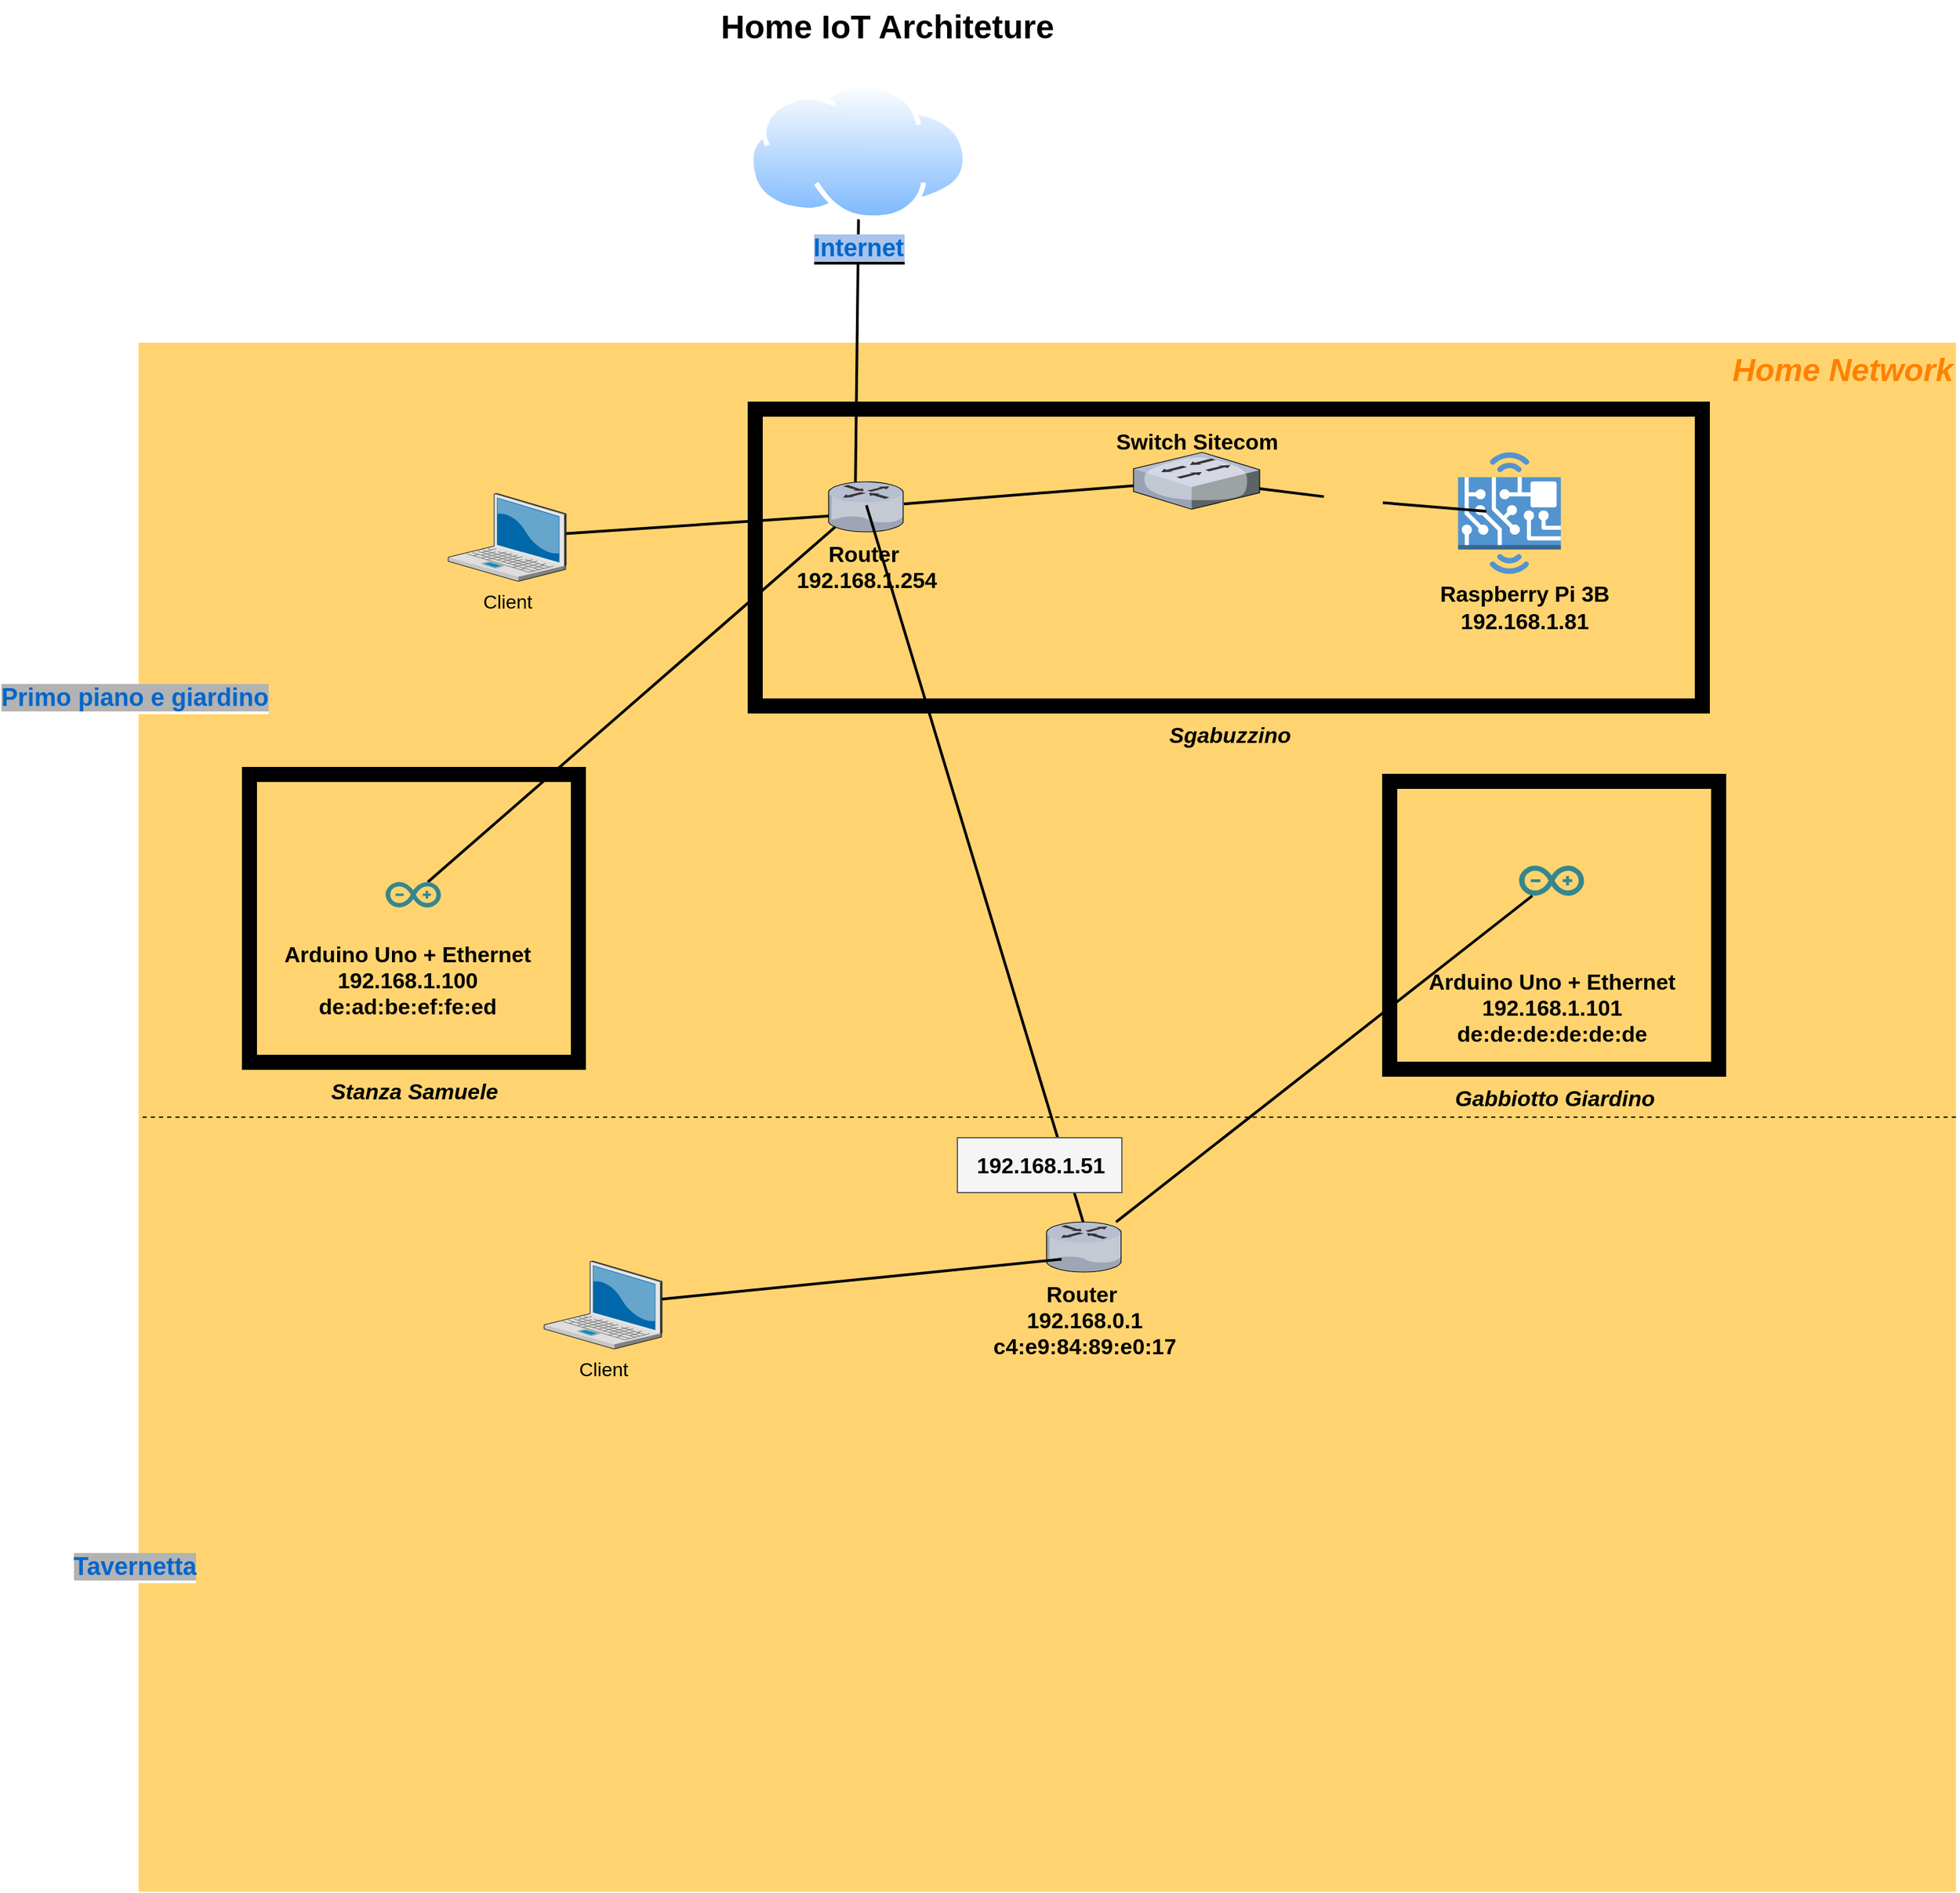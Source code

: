 <mxfile version="20.8.10" type="github">
  <diagram name="Page-1" id="e3a06f82-3646-2815-327d-82caf3d4e204">
    <mxGraphModel dx="1687" dy="889" grid="1" gridSize="10" guides="1" tooltips="1" connect="1" arrows="1" fold="1" page="1" pageScale="1.5" pageWidth="1169" pageHeight="826" background="none" math="0" shadow="0">
      <root>
        <mxCell id="0" style=";html=1;" />
        <mxCell id="1" style=";html=1;" parent="0" />
        <mxCell id="JWaV_-7sBsLBWSCKmQxA-106" value="" style="group" parent="1" vertex="1" connectable="0">
          <mxGeometry x="210" y="300" width="1350" height="1130" as="geometry" />
        </mxCell>
        <mxCell id="JWaV_-7sBsLBWSCKmQxA-105" value="" style="group;movable=1;resizable=1;rotatable=1;deletable=1;editable=1;connectable=1;" parent="JWaV_-7sBsLBWSCKmQxA-106" vertex="1" connectable="0">
          <mxGeometry width="1350" height="1130" as="geometry" />
        </mxCell>
        <mxCell id="6a7d8f32e03d9370-57" value="&lt;div style=&quot;&quot;&gt;&lt;span style=&quot;background-color: initial;&quot;&gt;&lt;font style=&quot;font-size: 23px;&quot; color=&quot;#ff8000&quot;&gt;&lt;b&gt;&lt;i&gt;Home Network&lt;/i&gt;&lt;/b&gt;&lt;/font&gt;&lt;/span&gt;&lt;/div&gt;" style="whiteSpace=wrap;html=1;fillColor=#FFD470;gradientColor=none;fontSize=14;strokeColor=none;verticalAlign=top;align=right;" parent="JWaV_-7sBsLBWSCKmQxA-105" vertex="1">
          <mxGeometry x="24.107" width="1325.893" height="1130" as="geometry" />
        </mxCell>
        <mxCell id="JWaV_-7sBsLBWSCKmQxA-92" value="&lt;font color=&quot;#0066cc&quot; style=&quot;font-size: 18px; background-color: rgb(179, 179, 179);&quot;&gt;&lt;b style=&quot;&quot;&gt;Primo piano e giardino&lt;/b&gt;&lt;/font&gt;" style="shape=image;html=1;verticalAlign=top;verticalLabelPosition=bottom;labelBackgroundColor=#ffffff;imageAspect=0;aspect=fixed;image=https://cdn1.iconfinder.com/data/icons/material-core/20/home-128.png;fontSize=9;fontColor=#B5739D;" parent="JWaV_-7sBsLBWSCKmQxA-105" vertex="1">
          <mxGeometry y="199.996" width="42.292" height="42.292" as="geometry" />
        </mxCell>
        <mxCell id="JWaV_-7sBsLBWSCKmQxA-96" value="" style="endArrow=none;dashed=1;html=1;rounded=0;fontSize=9;fontColor=#B5739D;exitX=1;exitY=0.5;exitDx=0;exitDy=0;entryX=0;entryY=0.5;entryDx=0;entryDy=0;" parent="JWaV_-7sBsLBWSCKmQxA-105" source="6a7d8f32e03d9370-57" target="6a7d8f32e03d9370-57" edge="1">
          <mxGeometry width="50" height="50" relative="1" as="geometry">
            <mxPoint x="747.321" y="467.586" as="sourcePoint" />
            <mxPoint x="787.5" y="428.621" as="targetPoint" />
          </mxGeometry>
        </mxCell>
        <mxCell id="JWaV_-7sBsLBWSCKmQxA-108" value="Client" style="verticalLabelPosition=bottom;aspect=fixed;html=1;verticalAlign=top;strokeColor=none;shape=mxgraph.citrix.laptop_2;fillColor=#66B2FF;gradientColor=#0066CC;fontSize=14;" parent="JWaV_-7sBsLBWSCKmQxA-105" vertex="1">
          <mxGeometry x="320" y="670" width="86" height="64.13" as="geometry" />
        </mxCell>
        <mxCell id="JWaV_-7sBsLBWSCKmQxA-35" value="" style="group" parent="JWaV_-7sBsLBWSCKmQxA-105" vertex="1" connectable="0">
          <mxGeometry x="980" y="330" width="175" height="190" as="geometry" />
        </mxCell>
        <mxCell id="JWaV_-7sBsLBWSCKmQxA-17" value="" style="group" parent="JWaV_-7sBsLBWSCKmQxA-35" vertex="1" connectable="0">
          <mxGeometry x="11" width="128" height="128" as="geometry" />
        </mxCell>
        <mxCell id="JWaV_-7sBsLBWSCKmQxA-13" value="" style="shape=image;html=1;verticalAlign=top;verticalLabelPosition=bottom;labelBackgroundColor=#ffffff;imageAspect=0;aspect=fixed;image=https://cdn2.iconfinder.com/data/icons/electronic-13/480/3-electronic-arduino-chipset-icon-2-128.png" parent="JWaV_-7sBsLBWSCKmQxA-17" vertex="1">
          <mxGeometry width="128" height="128" as="geometry" />
        </mxCell>
        <mxCell id="JWaV_-7sBsLBWSCKmQxA-15" value="" style="dashed=0;outlineConnect=0;html=1;align=center;labelPosition=center;verticalLabelPosition=bottom;verticalAlign=top;shape=mxgraph.weblogos.arduino;fillColor=#36868D;strokeColor=none" parent="JWaV_-7sBsLBWSCKmQxA-17" vertex="1">
          <mxGeometry x="40.3" y="51.5" width="47.4" height="22" as="geometry" />
        </mxCell>
        <mxCell id="JWaV_-7sBsLBWSCKmQxA-34" value="&lt;font color=&quot;#000000&quot; style=&quot;font-size: 16px;&quot;&gt;&lt;b&gt;Arduino Uno + Ethernet&lt;br&gt;192.168.1.101&lt;br&gt;de:de:de:de:de:de&lt;br&gt;&lt;/b&gt;&lt;/font&gt;" style="text;html=1;align=center;verticalAlign=middle;resizable=0;points=[];autosize=1;strokeColor=none;fillColor=none;fontColor=#FF8000;" parent="JWaV_-7sBsLBWSCKmQxA-35" vertex="1">
          <mxGeometry x="-25" y="120" width="200" height="70" as="geometry" />
        </mxCell>
        <mxCell id="tw1x2rw4JNAtCxhjFe1h-1" value="" style="group" vertex="1" connectable="0" parent="JWaV_-7sBsLBWSCKmQxA-105">
          <mxGeometry x="931.9" y="315" width="250" height="220" as="geometry" />
        </mxCell>
        <mxCell id="tw1x2rw4JNAtCxhjFe1h-7" value="&lt;b&gt;&lt;i&gt;Gabbiotto Giardino&lt;/i&gt;&lt;/b&gt;" style="verticalLabelPosition=bottom;html=1;verticalAlign=top;align=center;shape=mxgraph.floorplan.room;fillColor=strokeColor;labelBackgroundColor=none;fontSize=16;fontColor=#000000;" vertex="1" parent="tw1x2rw4JNAtCxhjFe1h-1">
          <mxGeometry width="250" height="220" as="geometry" />
        </mxCell>
        <mxCell id="JWaV_-7sBsLBWSCKmQxA-98" value="&lt;font color=&quot;#0066cc&quot; style=&quot;font-size: 18px; background-color: rgb(179, 179, 179);&quot;&gt;&lt;b style=&quot;&quot;&gt;Tavernetta&lt;/b&gt;&lt;/font&gt;" style="shape=image;html=1;verticalAlign=top;verticalLabelPosition=bottom;labelBackgroundColor=#ffffff;imageAspect=0;aspect=fixed;image=https://cdn1.iconfinder.com/data/icons/material-core/20/home-128.png;fontSize=9;fontColor=#B5739D;movable=1;resizable=1;rotatable=1;deletable=1;editable=1;connectable=1;" parent="JWaV_-7sBsLBWSCKmQxA-106" vertex="1">
          <mxGeometry y="833.862" width="42.292" height="42.292" as="geometry" />
        </mxCell>
        <mxCell id="6a7d8f32e03d9370-35" style="edgeStyle=none;rounded=0;html=1;startSize=10;endSize=10;jettySize=auto;orthogonalLoop=1;fontSize=14;endArrow=none;endFill=0;strokeWidth=2;entryX=0.059;entryY=0.678;entryDx=0;entryDy=0;entryPerimeter=0;" parent="1" source="6a7d8f32e03d9370-2" target="6a7d8f32e03d9370-13" edge="1">
          <mxGeometry relative="1" as="geometry">
            <mxPoint x="487" y="713.32" as="targetPoint" />
          </mxGeometry>
        </mxCell>
        <mxCell id="6a7d8f32e03d9370-2" value="Client" style="verticalLabelPosition=bottom;aspect=fixed;html=1;verticalAlign=top;strokeColor=none;shape=mxgraph.citrix.laptop_2;fillColor=#66B2FF;gradientColor=#0066CC;fontSize=14;" parent="1" vertex="1">
          <mxGeometry x="460" y="410" width="86" height="64.13" as="geometry" />
        </mxCell>
        <mxCell id="6a7d8f32e03d9370-62" value="Home IoT Architeture" style="text;strokeColor=none;fillColor=none;html=1;fontSize=24;fontStyle=1;verticalAlign=middle;align=center;" parent="1" vertex="1">
          <mxGeometry x="349" y="50" width="861" height="40" as="geometry" />
        </mxCell>
        <mxCell id="B9Zo2BwohG0ni2MZEKjd-18" style="edgeStyle=none;rounded=0;html=1;startSize=10;endSize=10;jettySize=auto;orthogonalLoop=1;fontSize=14;endArrow=none;endFill=0;strokeWidth=2;entryX=0.355;entryY=0.256;entryDx=0;entryDy=0;entryPerimeter=0;exitX=0.503;exitY=0.893;exitDx=0;exitDy=0;exitPerimeter=0;" parent="1" source="B9Zo2BwohG0ni2MZEKjd-16" target="6a7d8f32e03d9370-13" edge="1">
          <mxGeometry relative="1" as="geometry">
            <mxPoint x="606" y="461.709" as="sourcePoint" />
            <mxPoint x="753.245" y="356.247" as="targetPoint" />
          </mxGeometry>
        </mxCell>
        <mxCell id="B9Zo2BwohG0ni2MZEKjd-16" value="&lt;span style=&quot;background-color: rgb(169, 196, 235);&quot;&gt;&lt;font color=&quot;#0066cc&quot;&gt;&lt;b&gt;Internet&lt;/b&gt;&lt;/font&gt;&lt;/span&gt;" style="aspect=fixed;perimeter=ellipsePerimeter;html=1;align=center;shadow=0;dashed=0;spacingTop=3;image;image=img/lib/active_directory/internet_cloud.svg;labelBackgroundColor=#000000;fontSize=18;fontColor=#FF8000;" parent="1" vertex="1">
          <mxGeometry x="679" y="110" width="160" height="100.8" as="geometry" />
        </mxCell>
        <mxCell id="B9Zo2BwohG0ni2MZEKjd-23" value="" style="group" parent="1" vertex="1" connectable="0">
          <mxGeometry x="720" y="360" width="90" height="78" as="geometry" />
        </mxCell>
        <mxCell id="6a7d8f32e03d9370-13" value="&lt;b style=&quot;border-color: var(--border-color); font-size: 16px;&quot;&gt;Router&amp;nbsp;&lt;br&gt;192.168.1.254&lt;br&gt;&lt;/b&gt;" style="verticalLabelPosition=bottom;aspect=fixed;html=1;verticalAlign=top;strokeColor=none;shape=mxgraph.citrix.router;fillColor=#66B2FF;gradientColor=#0066CC;fontSize=14;" parent="B9Zo2BwohG0ni2MZEKjd-23" vertex="1">
          <mxGeometry x="17.5" y="41.5" width="55" height="36.5" as="geometry" />
        </mxCell>
        <mxCell id="B9Zo2BwohG0ni2MZEKjd-24" style="edgeStyle=none;rounded=0;html=1;startSize=10;endSize=10;jettySize=auto;orthogonalLoop=1;fontSize=14;endArrow=none;endFill=0;strokeWidth=2;startArrow=none;" parent="1" target="JWaV_-7sBsLBWSCKmQxA-85" edge="1">
          <mxGeometry relative="1" as="geometry">
            <mxPoint x="1098.9" y="412.322" as="sourcePoint" />
            <mxPoint x="753.245" y="356.247" as="targetPoint" />
          </mxGeometry>
        </mxCell>
        <mxCell id="JWaV_-7sBsLBWSCKmQxA-23" style="edgeStyle=none;rounded=0;html=1;startSize=10;endSize=10;jettySize=auto;orthogonalLoop=1;fontSize=14;endArrow=none;endFill=0;strokeWidth=2;entryX=0.087;entryY=0.903;entryDx=0;entryDy=0;entryPerimeter=0;" parent="1" source="JWaV_-7sBsLBWSCKmQxA-20" target="6a7d8f32e03d9370-13" edge="1">
          <mxGeometry relative="1" as="geometry">
            <mxPoint x="753.245" y="356.247" as="targetPoint" />
            <mxPoint x="556" y="434.915" as="sourcePoint" />
          </mxGeometry>
        </mxCell>
        <mxCell id="JWaV_-7sBsLBWSCKmQxA-24" style="edgeStyle=none;html=1;startSize=10;endSize=10;jettySize=auto;orthogonalLoop=1;fontSize=9;endArrow=none;endFill=0;strokeWidth=2;rounded=0;" parent="1" source="JWaV_-7sBsLBWSCKmQxA-15" target="JWaV_-7sBsLBWSCKmQxA-100" edge="1">
          <mxGeometry relative="1" as="geometry">
            <mxPoint x="763.245" y="366.247" as="targetPoint" />
            <mxPoint x="674.096" y="541.5" as="sourcePoint" />
          </mxGeometry>
        </mxCell>
        <mxCell id="JWaV_-7sBsLBWSCKmQxA-37" value="" style="group" parent="1" vertex="1" connectable="0">
          <mxGeometry x="310" y="610" width="250" height="220" as="geometry" />
        </mxCell>
        <mxCell id="JWaV_-7sBsLBWSCKmQxA-33" value="" style="group" parent="JWaV_-7sBsLBWSCKmQxA-37" vertex="1" connectable="0">
          <mxGeometry x="50" y="40" width="175" height="150" as="geometry" />
        </mxCell>
        <mxCell id="JWaV_-7sBsLBWSCKmQxA-18" value="" style="group" parent="JWaV_-7sBsLBWSCKmQxA-33" vertex="1" connectable="0">
          <mxGeometry x="20" width="109" height="108" as="geometry" />
        </mxCell>
        <mxCell id="JWaV_-7sBsLBWSCKmQxA-19" value="&lt;span style=&quot;font-size: 18px; background-color: rgb(0, 0, 0);&quot;&gt;&lt;font color=&quot;#ff8000&quot;&gt;&lt;br&gt;&lt;/font&gt;&lt;/span&gt;" style="shape=image;html=1;verticalAlign=top;verticalLabelPosition=bottom;labelBackgroundColor=#ffffff;imageAspect=0;aspect=fixed;image=https://cdn2.iconfinder.com/data/icons/electronic-13/480/3-electronic-arduino-chipset-icon-2-128.png" parent="JWaV_-7sBsLBWSCKmQxA-18" vertex="1">
          <mxGeometry width="108" height="108" as="geometry" />
        </mxCell>
        <mxCell id="JWaV_-7sBsLBWSCKmQxA-20" value="" style="dashed=0;outlineConnect=0;html=1;align=center;labelPosition=center;verticalLabelPosition=bottom;verticalAlign=top;shape=mxgraph.weblogos.arduino;fillColor=#36868D;strokeColor=none" parent="JWaV_-7sBsLBWSCKmQxA-18" vertex="1">
          <mxGeometry x="34.318" y="43.453" width="40.364" height="18.562" as="geometry" />
        </mxCell>
        <mxCell id="JWaV_-7sBsLBWSCKmQxA-32" value="&lt;font color=&quot;#000000&quot; style=&quot;font-size: 16px;&quot;&gt;&lt;b&gt;Arduino Uno + Ethernet&lt;br&gt;192.168.1.100&lt;br&gt;&lt;/b&gt;&lt;/font&gt;&lt;b&gt;&lt;font color=&quot;#000000&quot; style=&quot;font-size: 16px;&quot;&gt;de:ad:be:ef:fe:ed&lt;/font&gt;&lt;/b&gt;&lt;font color=&quot;#000000&quot; style=&quot;font-size: 16px;&quot;&gt;&lt;b&gt;&lt;br&gt;&lt;/b&gt;&lt;/font&gt;" style="text;html=1;align=center;verticalAlign=middle;resizable=0;points=[];autosize=1;strokeColor=none;fillColor=none;fontColor=#FF8000;" parent="JWaV_-7sBsLBWSCKmQxA-33" vertex="1">
          <mxGeometry x="-30" y="80" width="200" height="70" as="geometry" />
        </mxCell>
        <mxCell id="JWaV_-7sBsLBWSCKmQxA-36" value="&lt;b&gt;&lt;i&gt;Stanza Samuele&lt;/i&gt;&lt;/b&gt;" style="verticalLabelPosition=bottom;html=1;verticalAlign=top;align=center;shape=mxgraph.floorplan.room;fillColor=strokeColor;labelBackgroundColor=none;fontSize=16;fontColor=#000000;" parent="JWaV_-7sBsLBWSCKmQxA-37" vertex="1">
          <mxGeometry width="250" height="220" as="geometry" />
        </mxCell>
        <mxCell id="JWaV_-7sBsLBWSCKmQxA-63" value="" style="group" parent="1" vertex="1" connectable="0">
          <mxGeometry x="679" y="343.5" width="701" height="226.5" as="geometry" />
        </mxCell>
        <mxCell id="JWaV_-7sBsLBWSCKmQxA-69" value="&lt;b&gt;&lt;i&gt;Sgabuzzino&lt;/i&gt;&lt;/b&gt;" style="verticalLabelPosition=bottom;html=1;verticalAlign=top;align=center;shape=mxgraph.floorplan.room;fillColor=strokeColor;labelBackgroundColor=none;fontSize=16;fontColor=#000000;" parent="JWaV_-7sBsLBWSCKmQxA-63" vertex="1">
          <mxGeometry width="701" height="226.5" as="geometry" />
        </mxCell>
        <mxCell id="JWaV_-7sBsLBWSCKmQxA-85" value="&lt;font color=&quot;#000000&quot;&gt;&lt;span style=&quot;font-size: 16px;&quot;&gt;&lt;b&gt;Switch Sitecom&lt;/b&gt;&lt;/span&gt;&lt;/font&gt;" style="verticalLabelPosition=bottom;sketch=0;aspect=fixed;html=1;verticalAlign=top;strokeColor=none;align=center;outlineConnect=0;shape=mxgraph.citrix.switch;labelBackgroundColor=none;fontSize=18;fontColor=#B5739D;spacingTop=-67;" parent="JWaV_-7sBsLBWSCKmQxA-63" vertex="1">
          <mxGeometry x="281" y="36.5" width="92" height="41.5" as="geometry" />
        </mxCell>
        <mxCell id="JWaV_-7sBsLBWSCKmQxA-79" value="" style="group" parent="1" vertex="1" connectable="0">
          <mxGeometry x="1170" y="380" width="167" height="150" as="geometry" />
        </mxCell>
        <mxCell id="JWaV_-7sBsLBWSCKmQxA-30" value="&lt;font color=&quot;#000000&quot; style=&quot;font-size: 16px;&quot;&gt;&lt;b&gt;Raspberry Pi 3B&lt;br&gt;192.168.1.81&lt;/b&gt;&lt;/font&gt;" style="text;html=1;align=center;verticalAlign=middle;resizable=0;points=[];autosize=1;strokeColor=none;fillColor=none;fontColor=#FF8000;" parent="JWaV_-7sBsLBWSCKmQxA-79" vertex="1">
          <mxGeometry y="88.235" width="150" height="50" as="geometry" />
        </mxCell>
        <mxCell id="JWaV_-7sBsLBWSCKmQxA-71" value="" style="group" parent="JWaV_-7sBsLBWSCKmQxA-79" vertex="1" connectable="0">
          <mxGeometry x="26.791" width="140.209" height="150" as="geometry" />
        </mxCell>
        <mxCell id="JWaV_-7sBsLBWSCKmQxA-72" value="" style="group" parent="JWaV_-7sBsLBWSCKmQxA-71" vertex="1" connectable="0">
          <mxGeometry width="75.016" height="88.676" as="geometry" />
        </mxCell>
        <mxCell id="JWaV_-7sBsLBWSCKmQxA-73" value="" style="outlineConnect=0;dashed=0;verticalLabelPosition=bottom;verticalAlign=top;align=center;html=1;shape=mxgraph.aws3.hardware_board;fillColor=#5294CF;gradientColor=none;labelBackgroundColor=#000000;fontSize=18;fontColor=#FF8000;" parent="JWaV_-7sBsLBWSCKmQxA-72" vertex="1">
          <mxGeometry width="75.016" height="88.676" as="geometry" />
        </mxCell>
        <mxCell id="JWaV_-7sBsLBWSCKmQxA-74" value="" style="shape=image;html=1;verticalAlign=top;verticalLabelPosition=bottom;labelBackgroundColor=#ffffff;imageAspect=0;aspect=fixed;image=https://cdn1.iconfinder.com/data/icons/fruit-136/64/Fruit_iconfree_Filled_Outline_raspberry-healthy-organic-food-fruit_icon-128.png;fontSize=18;fontColor=#FF8000;" parent="JWaV_-7sBsLBWSCKmQxA-72" vertex="1">
          <mxGeometry x="20.54" y="27.574" width="33.529" height="33.529" as="geometry" />
        </mxCell>
        <mxCell id="JWaV_-7sBsLBWSCKmQxA-89" style="edgeStyle=none;rounded=0;html=1;startSize=10;endSize=10;jettySize=auto;orthogonalLoop=1;fontSize=14;endArrow=none;endFill=0;strokeWidth=2;" parent="1" source="JWaV_-7sBsLBWSCKmQxA-85" target="6a7d8f32e03d9370-13" edge="1">
          <mxGeometry relative="1" as="geometry">
            <mxPoint x="1227.332" y="432.605" as="sourcePoint" />
            <mxPoint x="1062.0" y="415.507" as="targetPoint" />
          </mxGeometry>
        </mxCell>
        <mxCell id="JWaV_-7sBsLBWSCKmQxA-102" style="edgeStyle=none;rounded=0;html=1;startSize=10;endSize=10;jettySize=auto;orthogonalLoop=1;fontSize=14;endArrow=none;endFill=0;strokeWidth=2;entryX=0.502;entryY=0.467;entryDx=0;entryDy=0;entryPerimeter=0;exitX=0.576;exitY=0.446;exitDx=0;exitDy=0;exitPerimeter=0;" parent="1" source="JWaV_-7sBsLBWSCKmQxA-100" target="6a7d8f32e03d9370-13" edge="1">
          <mxGeometry relative="1" as="geometry">
            <mxPoint x="752.285" y="444.46" as="targetPoint" />
            <mxPoint x="455.148" y="703.453" as="sourcePoint" />
          </mxGeometry>
        </mxCell>
        <mxCell id="JWaV_-7sBsLBWSCKmQxA-107" value="" style="group" parent="1" vertex="1" connectable="0">
          <mxGeometry x="800" y="880" width="240" height="98" as="geometry" />
        </mxCell>
        <mxCell id="JWaV_-7sBsLBWSCKmQxA-99" value="" style="group" parent="JWaV_-7sBsLBWSCKmQxA-107" vertex="1" connectable="0">
          <mxGeometry x="79" y="20" width="105" height="78" as="geometry" />
        </mxCell>
        <mxCell id="JWaV_-7sBsLBWSCKmQxA-100" value="&lt;b style=&quot;border-color: var(--border-color); font-size: 16px;&quot;&gt;Router&amp;nbsp;&lt;br&gt;192.168.0.1&lt;br&gt;c4:e9:84:89:e0:17&lt;br&gt;&lt;/b&gt;" style="verticalLabelPosition=bottom;aspect=fixed;html=1;verticalAlign=top;strokeColor=none;shape=mxgraph.citrix.router;fillColor=#66B2FF;gradientColor=#0066CC;fontSize=14;" parent="JWaV_-7sBsLBWSCKmQxA-99" vertex="1">
          <mxGeometry x="17.5" y="41.5" width="55" height="36.5" as="geometry" />
        </mxCell>
        <mxCell id="JWaV_-7sBsLBWSCKmQxA-101" value="&lt;b style=&quot;border-color: var(--border-color); color: rgb(0, 0, 0); font-size: 16px;&quot;&gt;192.168.1.51&lt;br style=&quot;border-color: var(--border-color);&quot;&gt;&lt;/b&gt;" style="text;html=1;align=center;verticalAlign=middle;resizable=0;points=[];autosize=1;strokeColor=#666666;fillColor=#f5f5f5;fontSize=18;fontColor=#333333;" parent="JWaV_-7sBsLBWSCKmQxA-99" vertex="1">
          <mxGeometry x="-47.5" y="-20" width="120" height="40" as="geometry" />
        </mxCell>
        <mxCell id="JWaV_-7sBsLBWSCKmQxA-109" style="edgeStyle=none;rounded=0;html=1;startSize=10;endSize=10;jettySize=auto;orthogonalLoop=1;fontSize=14;endArrow=none;endFill=0;strokeWidth=2;entryX=0.201;entryY=0.743;entryDx=0;entryDy=0;entryPerimeter=0;" parent="1" source="JWaV_-7sBsLBWSCKmQxA-108" target="JWaV_-7sBsLBWSCKmQxA-100" edge="1">
          <mxGeometry relative="1" as="geometry">
            <mxPoint x="750.745" y="436.247" as="targetPoint" />
            <mxPoint x="556" y="449.204" as="sourcePoint" />
          </mxGeometry>
        </mxCell>
        <mxCell id="tw1x2rw4JNAtCxhjFe1h-8" value="" style="edgeStyle=none;rounded=0;html=1;startSize=10;endSize=10;jettySize=auto;orthogonalLoop=1;fontSize=14;endArrow=none;endFill=0;strokeWidth=2;" edge="1" parent="1" source="JWaV_-7sBsLBWSCKmQxA-74">
          <mxGeometry relative="1" as="geometry">
            <mxPoint x="1217.332" y="422.605" as="sourcePoint" />
            <mxPoint x="1141.9" y="416.766" as="targetPoint" />
          </mxGeometry>
        </mxCell>
      </root>
    </mxGraphModel>
  </diagram>
</mxfile>
